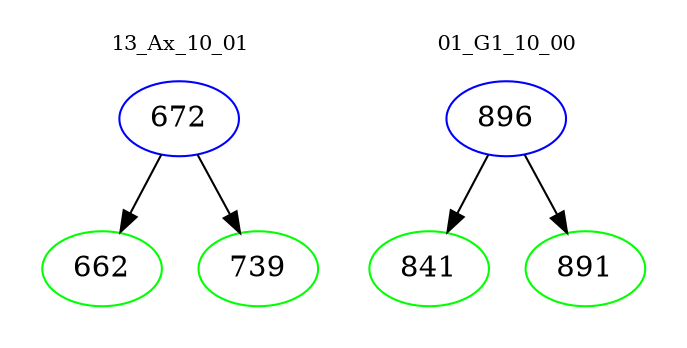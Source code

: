 digraph{
subgraph cluster_0 {
color = white
label = "13_Ax_10_01";
fontsize=10;
T0_672 [label="672", color="blue"]
T0_672 -> T0_662 [color="black"]
T0_662 [label="662", color="green"]
T0_672 -> T0_739 [color="black"]
T0_739 [label="739", color="green"]
}
subgraph cluster_1 {
color = white
label = "01_G1_10_00";
fontsize=10;
T1_896 [label="896", color="blue"]
T1_896 -> T1_841 [color="black"]
T1_841 [label="841", color="green"]
T1_896 -> T1_891 [color="black"]
T1_891 [label="891", color="green"]
}
}
